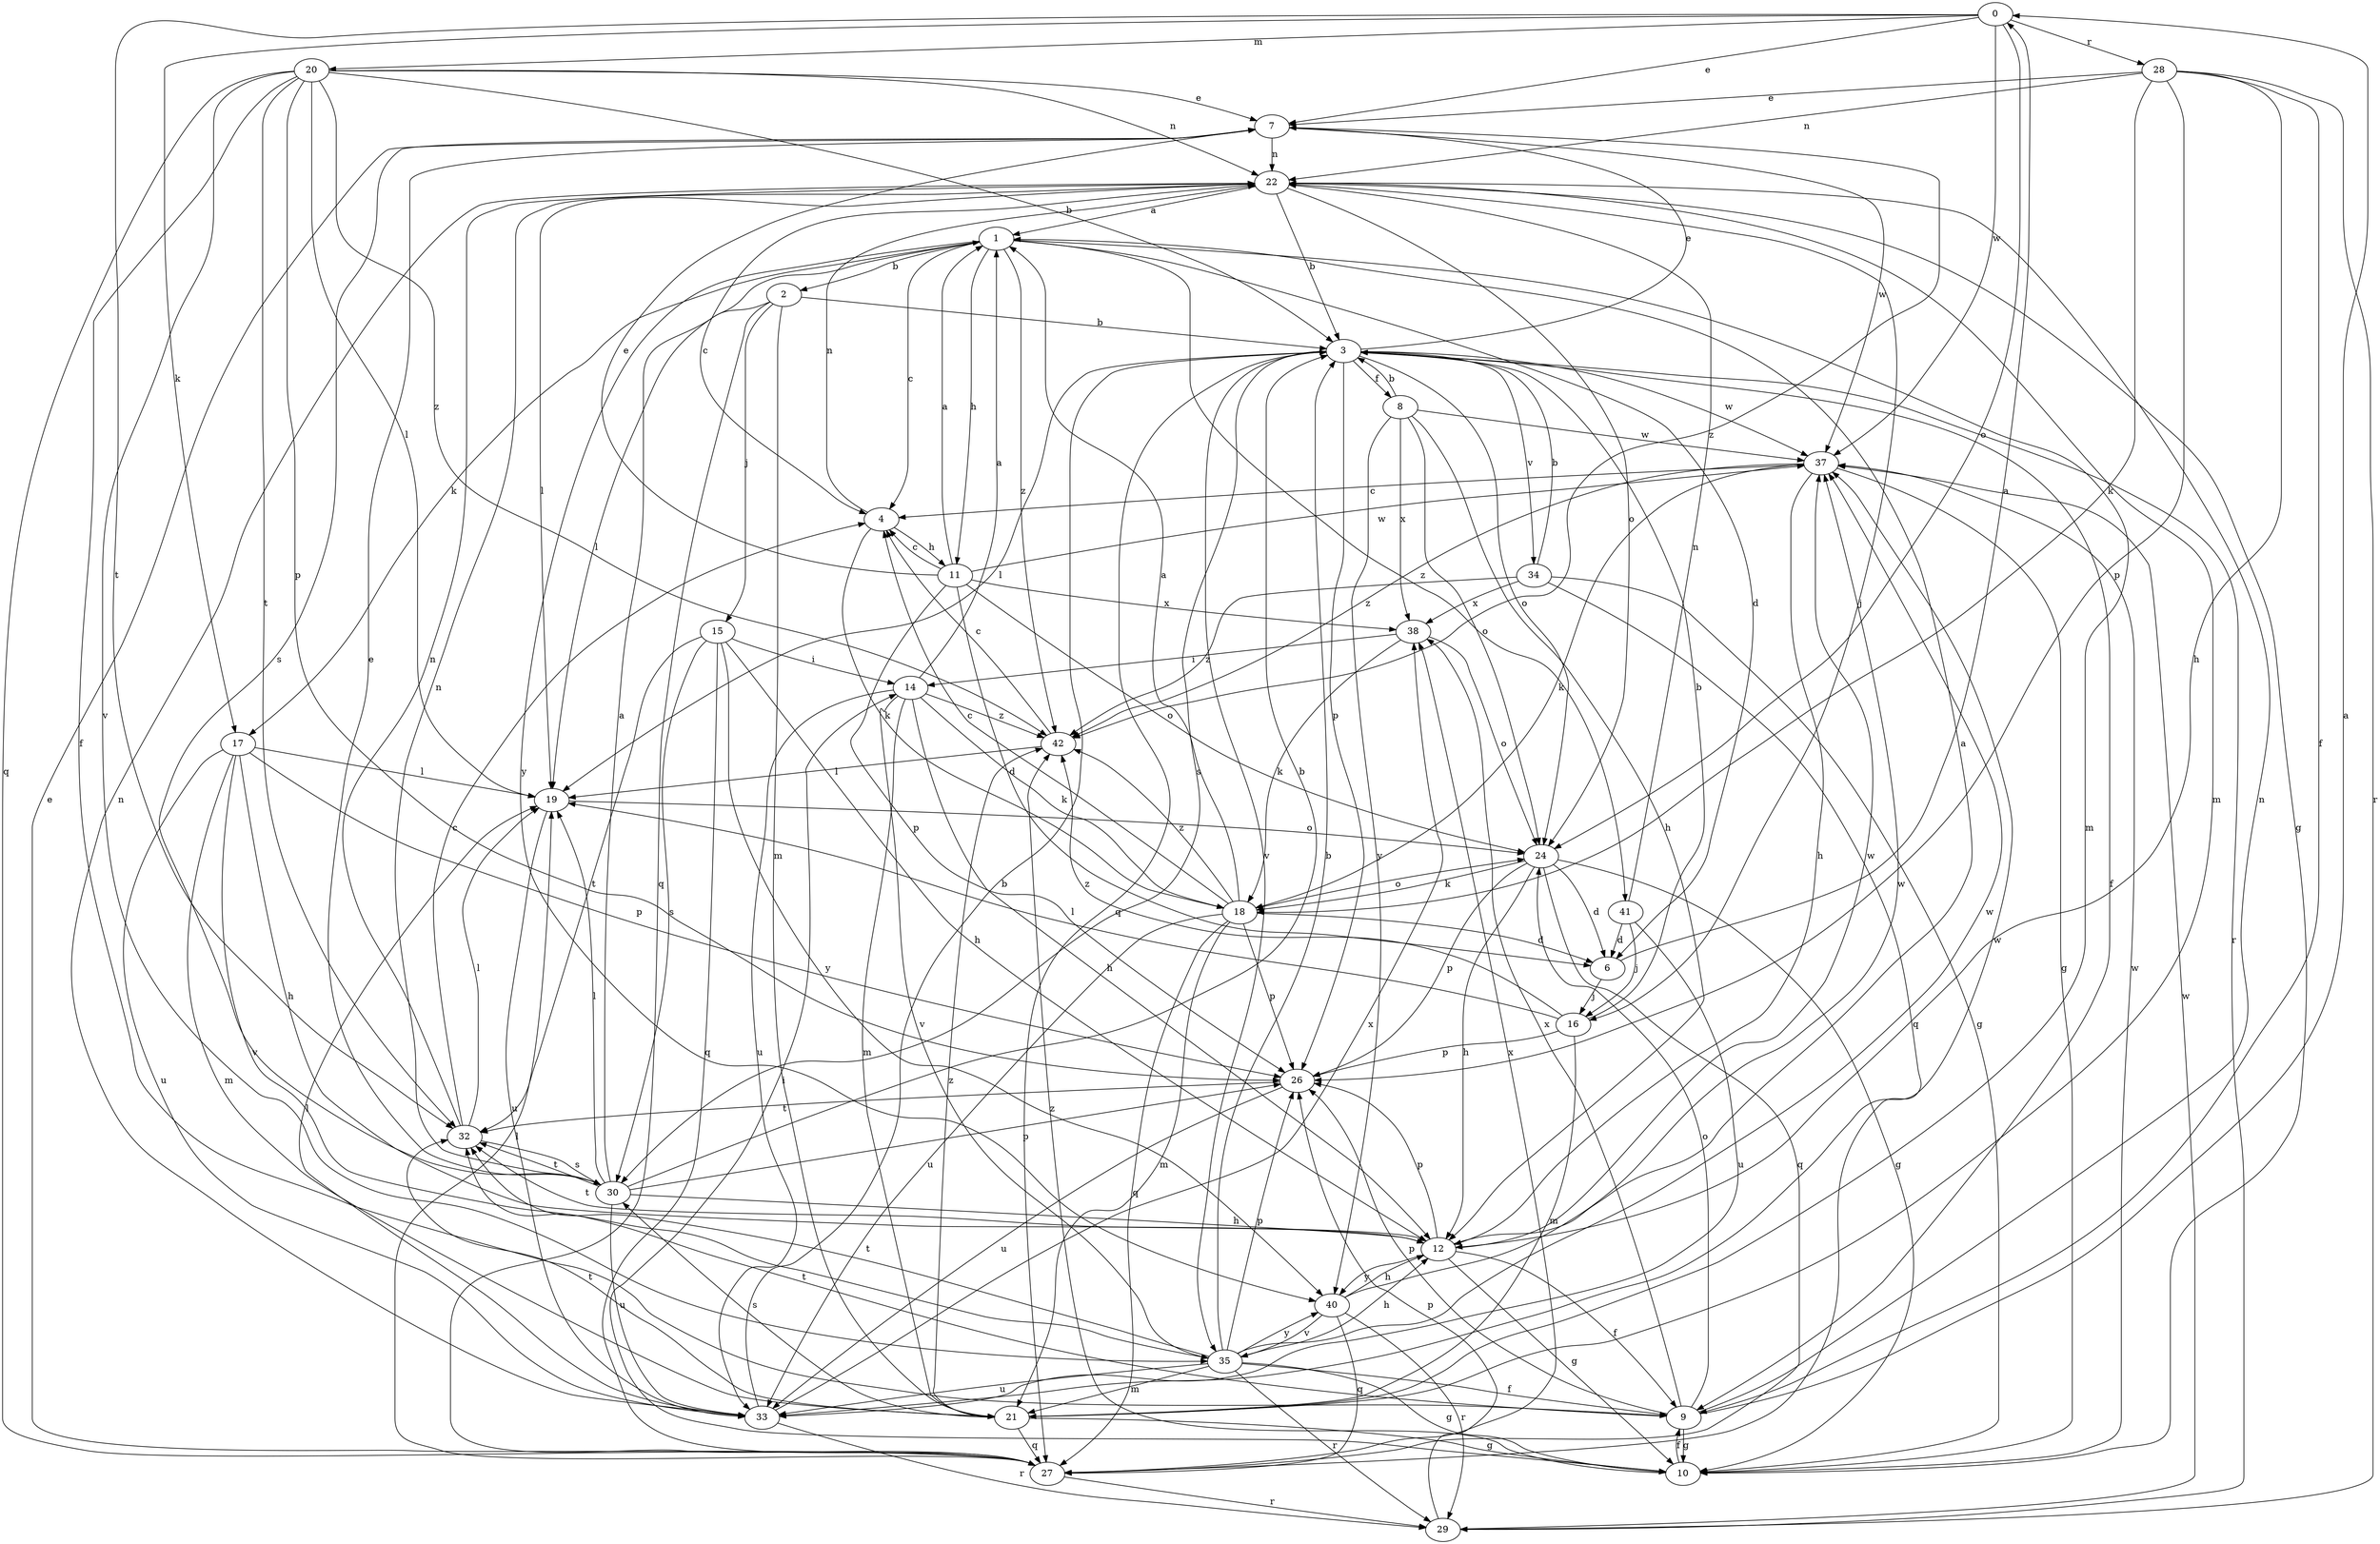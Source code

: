 strict digraph  {
0;
1;
2;
3;
4;
6;
7;
8;
9;
10;
11;
12;
14;
15;
16;
17;
18;
19;
20;
21;
22;
24;
26;
27;
28;
29;
30;
32;
33;
34;
35;
37;
38;
40;
41;
42;
0 -> 7  [label=e];
0 -> 17  [label=k];
0 -> 20  [label=m];
0 -> 24  [label=o];
0 -> 28  [label=r];
0 -> 32  [label=t];
0 -> 37  [label=w];
1 -> 2  [label=b];
1 -> 4  [label=c];
1 -> 6  [label=d];
1 -> 11  [label=h];
1 -> 17  [label=k];
1 -> 21  [label=m];
1 -> 40  [label=y];
1 -> 41  [label=z];
1 -> 42  [label=z];
2 -> 3  [label=b];
2 -> 15  [label=j];
2 -> 19  [label=l];
2 -> 21  [label=m];
2 -> 27  [label=q];
3 -> 7  [label=e];
3 -> 8  [label=f];
3 -> 9  [label=f];
3 -> 19  [label=l];
3 -> 24  [label=o];
3 -> 26  [label=p];
3 -> 27  [label=q];
3 -> 29  [label=r];
3 -> 30  [label=s];
3 -> 34  [label=v];
3 -> 35  [label=v];
3 -> 37  [label=w];
4 -> 11  [label=h];
4 -> 18  [label=k];
4 -> 22  [label=n];
6 -> 0  [label=a];
6 -> 16  [label=j];
7 -> 22  [label=n];
7 -> 30  [label=s];
7 -> 37  [label=w];
7 -> 42  [label=z];
8 -> 3  [label=b];
8 -> 12  [label=h];
8 -> 24  [label=o];
8 -> 37  [label=w];
8 -> 38  [label=x];
8 -> 40  [label=y];
9 -> 0  [label=a];
9 -> 10  [label=g];
9 -> 22  [label=n];
9 -> 24  [label=o];
9 -> 26  [label=p];
9 -> 32  [label=t];
9 -> 38  [label=x];
10 -> 9  [label=f];
10 -> 14  [label=i];
10 -> 37  [label=w];
10 -> 42  [label=z];
11 -> 1  [label=a];
11 -> 4  [label=c];
11 -> 6  [label=d];
11 -> 7  [label=e];
11 -> 24  [label=o];
11 -> 26  [label=p];
11 -> 37  [label=w];
11 -> 38  [label=x];
12 -> 1  [label=a];
12 -> 9  [label=f];
12 -> 10  [label=g];
12 -> 26  [label=p];
12 -> 32  [label=t];
12 -> 37  [label=w];
12 -> 40  [label=y];
14 -> 1  [label=a];
14 -> 12  [label=h];
14 -> 18  [label=k];
14 -> 21  [label=m];
14 -> 33  [label=u];
14 -> 35  [label=v];
14 -> 42  [label=z];
15 -> 12  [label=h];
15 -> 14  [label=i];
15 -> 27  [label=q];
15 -> 30  [label=s];
15 -> 32  [label=t];
15 -> 40  [label=y];
16 -> 3  [label=b];
16 -> 19  [label=l];
16 -> 21  [label=m];
16 -> 26  [label=p];
16 -> 42  [label=z];
17 -> 12  [label=h];
17 -> 19  [label=l];
17 -> 21  [label=m];
17 -> 26  [label=p];
17 -> 33  [label=u];
17 -> 35  [label=v];
18 -> 1  [label=a];
18 -> 4  [label=c];
18 -> 6  [label=d];
18 -> 21  [label=m];
18 -> 24  [label=o];
18 -> 26  [label=p];
18 -> 27  [label=q];
18 -> 33  [label=u];
18 -> 42  [label=z];
19 -> 24  [label=o];
19 -> 33  [label=u];
20 -> 3  [label=b];
20 -> 7  [label=e];
20 -> 9  [label=f];
20 -> 19  [label=l];
20 -> 22  [label=n];
20 -> 26  [label=p];
20 -> 27  [label=q];
20 -> 32  [label=t];
20 -> 35  [label=v];
20 -> 42  [label=z];
21 -> 10  [label=g];
21 -> 27  [label=q];
21 -> 30  [label=s];
21 -> 32  [label=t];
21 -> 42  [label=z];
22 -> 1  [label=a];
22 -> 3  [label=b];
22 -> 4  [label=c];
22 -> 10  [label=g];
22 -> 16  [label=j];
22 -> 19  [label=l];
22 -> 21  [label=m];
22 -> 24  [label=o];
24 -> 6  [label=d];
24 -> 10  [label=g];
24 -> 12  [label=h];
24 -> 18  [label=k];
24 -> 26  [label=p];
24 -> 27  [label=q];
26 -> 32  [label=t];
26 -> 33  [label=u];
27 -> 7  [label=e];
27 -> 19  [label=l];
27 -> 29  [label=r];
27 -> 38  [label=x];
28 -> 7  [label=e];
28 -> 9  [label=f];
28 -> 12  [label=h];
28 -> 18  [label=k];
28 -> 22  [label=n];
28 -> 26  [label=p];
28 -> 29  [label=r];
29 -> 26  [label=p];
29 -> 37  [label=w];
30 -> 1  [label=a];
30 -> 3  [label=b];
30 -> 7  [label=e];
30 -> 12  [label=h];
30 -> 19  [label=l];
30 -> 22  [label=n];
30 -> 26  [label=p];
30 -> 32  [label=t];
30 -> 33  [label=u];
32 -> 4  [label=c];
32 -> 19  [label=l];
32 -> 22  [label=n];
32 -> 30  [label=s];
33 -> 3  [label=b];
33 -> 19  [label=l];
33 -> 22  [label=n];
33 -> 29  [label=r];
33 -> 37  [label=w];
33 -> 38  [label=x];
34 -> 3  [label=b];
34 -> 10  [label=g];
34 -> 27  [label=q];
34 -> 38  [label=x];
34 -> 42  [label=z];
35 -> 3  [label=b];
35 -> 9  [label=f];
35 -> 10  [label=g];
35 -> 12  [label=h];
35 -> 21  [label=m];
35 -> 26  [label=p];
35 -> 29  [label=r];
35 -> 32  [label=t];
35 -> 33  [label=u];
35 -> 37  [label=w];
35 -> 40  [label=y];
37 -> 4  [label=c];
37 -> 10  [label=g];
37 -> 12  [label=h];
37 -> 18  [label=k];
37 -> 42  [label=z];
38 -> 14  [label=i];
38 -> 18  [label=k];
38 -> 24  [label=o];
40 -> 12  [label=h];
40 -> 27  [label=q];
40 -> 29  [label=r];
40 -> 35  [label=v];
40 -> 37  [label=w];
41 -> 6  [label=d];
41 -> 16  [label=j];
41 -> 22  [label=n];
41 -> 33  [label=u];
42 -> 4  [label=c];
42 -> 19  [label=l];
}
